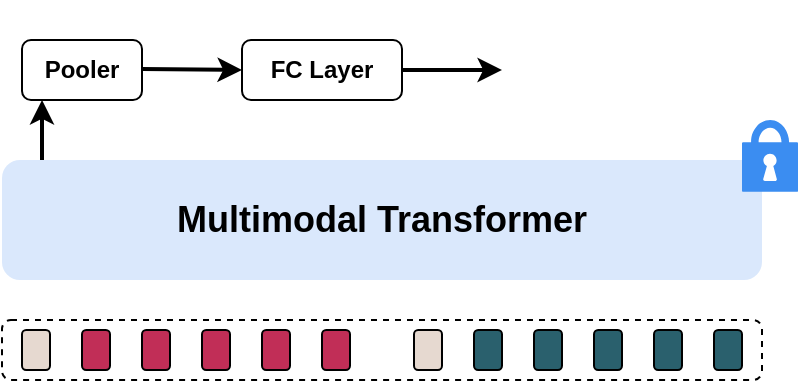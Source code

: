 <mxfile version="24.5.2" type="github">
  <diagram name="第 1 页" id="tryKvnF--OLNehu4cwb2">
    <mxGraphModel dx="978" dy="615" grid="1" gridSize="10" guides="1" tooltips="1" connect="1" arrows="1" fold="1" page="1" pageScale="1" pageWidth="827" pageHeight="1169" math="0" shadow="0">
      <root>
        <mxCell id="0" />
        <mxCell id="1" parent="0" />
        <mxCell id="Ku2QlFyg2SzOFfNB7dQ7-1" value="Multimodal Transformer" style="rounded=1;whiteSpace=wrap;html=1;fontFamily=Helvetica;fontStyle=1;fontSize=18;fillColor=#dae8fc;strokeColor=none;" vertex="1" parent="1">
          <mxGeometry x="410" y="120" width="380" height="60" as="geometry" />
        </mxCell>
        <mxCell id="Ku2QlFyg2SzOFfNB7dQ7-2" value="" style="sketch=0;html=1;aspect=fixed;strokeColor=none;shadow=0;fillColor=#3B8DF1;verticalAlign=top;labelPosition=center;verticalLabelPosition=bottom;shape=mxgraph.gcp2.lock" vertex="1" parent="1">
          <mxGeometry x="780" y="100" width="28" height="35.9" as="geometry" />
        </mxCell>
        <mxCell id="Ku2QlFyg2SzOFfNB7dQ7-5" value="" style="rounded=1;whiteSpace=wrap;html=1;dashed=1;" vertex="1" parent="1">
          <mxGeometry x="410" y="200" width="380" height="30" as="geometry" />
        </mxCell>
        <mxCell id="Ku2QlFyg2SzOFfNB7dQ7-6" value="" style="shape=image;html=1;verticalAlign=top;verticalLabelPosition=bottom;labelBackgroundColor=#ffffff;imageAspect=0;aspect=fixed;image=https://cdn1.iconfinder.com/data/icons/unicons-line-vol-3/24/fire-128.png" vertex="1" parent="1">
          <mxGeometry x="473" y="40" width="28" height="28" as="geometry" />
        </mxCell>
        <mxCell id="Ku2QlFyg2SzOFfNB7dQ7-11" value="" style="rounded=1;whiteSpace=wrap;html=1;fillColor=#c12e57;strokeColor=#000000;" vertex="1" parent="1">
          <mxGeometry x="540" y="205" width="14" height="20" as="geometry" />
        </mxCell>
        <mxCell id="Ku2QlFyg2SzOFfNB7dQ7-15" value="" style="rounded=1;whiteSpace=wrap;html=1;fillColor=#e6d9d0;strokeColor=#000000;" vertex="1" parent="1">
          <mxGeometry x="420" y="205" width="14" height="20" as="geometry" />
        </mxCell>
        <mxCell id="Ku2QlFyg2SzOFfNB7dQ7-16" value="" style="rounded=1;whiteSpace=wrap;html=1;fillColor=#c12e57;strokeColor=#000000;" vertex="1" parent="1">
          <mxGeometry x="480" y="205" width="14" height="20" as="geometry" />
        </mxCell>
        <mxCell id="Ku2QlFyg2SzOFfNB7dQ7-17" value="" style="rounded=1;whiteSpace=wrap;html=1;fillColor=#c12e57;strokeColor=#000000;" vertex="1" parent="1">
          <mxGeometry x="450" y="205" width="14" height="20" as="geometry" />
        </mxCell>
        <mxCell id="Ku2QlFyg2SzOFfNB7dQ7-18" value="" style="rounded=1;whiteSpace=wrap;html=1;fillColor=#c12e57;strokeColor=#000000;" vertex="1" parent="1">
          <mxGeometry x="510" y="205" width="14" height="20" as="geometry" />
        </mxCell>
        <mxCell id="Ku2QlFyg2SzOFfNB7dQ7-19" value="" style="rounded=1;whiteSpace=wrap;html=1;fillColor=#c12e57;strokeColor=#000000;" vertex="1" parent="1">
          <mxGeometry x="570" y="205" width="14" height="20" as="geometry" />
        </mxCell>
        <mxCell id="Ku2QlFyg2SzOFfNB7dQ7-20" value="" style="rounded=1;whiteSpace=wrap;html=1;strokeColor=#000000;fillColor=#e6d9d0;" vertex="1" parent="1">
          <mxGeometry x="616" y="205" width="14" height="20" as="geometry" />
        </mxCell>
        <mxCell id="Ku2QlFyg2SzOFfNB7dQ7-21" value="" style="rounded=1;whiteSpace=wrap;html=1;strokeColor=#000000;fillColor=#2a606d;" vertex="1" parent="1">
          <mxGeometry x="646" y="205" width="14" height="20" as="geometry" />
        </mxCell>
        <mxCell id="Ku2QlFyg2SzOFfNB7dQ7-22" value="" style="rounded=1;whiteSpace=wrap;html=1;strokeColor=#000000;fillColor=#2a606d;" vertex="1" parent="1">
          <mxGeometry x="676" y="205" width="14" height="20" as="geometry" />
        </mxCell>
        <mxCell id="Ku2QlFyg2SzOFfNB7dQ7-23" value="" style="rounded=1;whiteSpace=wrap;html=1;strokeColor=#000000;fillColor=#2a606d;" vertex="1" parent="1">
          <mxGeometry x="706" y="205" width="14" height="20" as="geometry" />
        </mxCell>
        <mxCell id="Ku2QlFyg2SzOFfNB7dQ7-24" value="" style="rounded=1;whiteSpace=wrap;html=1;strokeColor=#000000;fillColor=#2a606d;" vertex="1" parent="1">
          <mxGeometry x="736" y="205" width="14" height="20" as="geometry" />
        </mxCell>
        <mxCell id="Ku2QlFyg2SzOFfNB7dQ7-25" value="" style="rounded=1;whiteSpace=wrap;html=1;strokeColor=#000000;fillColor=#2a606d;" vertex="1" parent="1">
          <mxGeometry x="766" y="205" width="14" height="20" as="geometry" />
        </mxCell>
        <mxCell id="Ku2QlFyg2SzOFfNB7dQ7-28" value="" style="endArrow=classic;html=1;rounded=0;strokeWidth=2;" edge="1" parent="1">
          <mxGeometry width="50" height="50" relative="1" as="geometry">
            <mxPoint x="430" y="120" as="sourcePoint" />
            <mxPoint x="430" y="90" as="targetPoint" />
            <Array as="points">
              <mxPoint x="430" y="90" />
            </Array>
          </mxGeometry>
        </mxCell>
        <mxCell id="Ku2QlFyg2SzOFfNB7dQ7-29" value="Pooler" style="rounded=1;whiteSpace=wrap;html=1;fontStyle=1" vertex="1" parent="1">
          <mxGeometry x="420" y="60" width="60" height="30" as="geometry" />
        </mxCell>
        <mxCell id="Ku2QlFyg2SzOFfNB7dQ7-30" value="" style="endArrow=classic;html=1;rounded=0;strokeWidth=2;" edge="1" parent="1">
          <mxGeometry width="50" height="50" relative="1" as="geometry">
            <mxPoint x="480" y="74.5" as="sourcePoint" />
            <mxPoint x="530" y="75" as="targetPoint" />
          </mxGeometry>
        </mxCell>
        <mxCell id="Ku2QlFyg2SzOFfNB7dQ7-31" value="FC Layer" style="rounded=1;whiteSpace=wrap;html=1;fontStyle=1" vertex="1" parent="1">
          <mxGeometry x="530" y="60" width="80" height="30" as="geometry" />
        </mxCell>
        <mxCell id="Ku2QlFyg2SzOFfNB7dQ7-32" value="" style="endArrow=classic;html=1;rounded=0;exitX=1;exitY=0.5;exitDx=0;exitDy=0;strokeWidth=2;" edge="1" parent="1" source="Ku2QlFyg2SzOFfNB7dQ7-31">
          <mxGeometry width="50" height="50" relative="1" as="geometry">
            <mxPoint x="610" y="80" as="sourcePoint" />
            <mxPoint x="660" y="75" as="targetPoint" />
          </mxGeometry>
        </mxCell>
        <mxCell id="Ku2QlFyg2SzOFfNB7dQ7-33" value="" style="shape=image;html=1;verticalAlign=top;verticalLabelPosition=bottom;labelBackgroundColor=#ffffff;imageAspect=0;aspect=fixed;image=https://cdn1.iconfinder.com/data/icons/unicons-line-vol-3/24/fire-128.png" vertex="1" parent="1">
          <mxGeometry x="603" y="40" width="29" height="29" as="geometry" />
        </mxCell>
      </root>
    </mxGraphModel>
  </diagram>
</mxfile>
